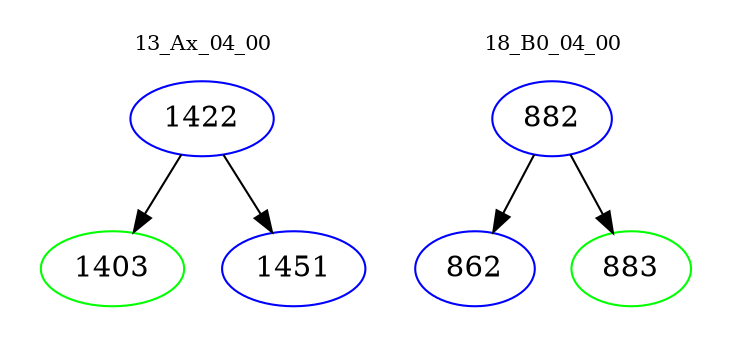 digraph{
subgraph cluster_0 {
color = white
label = "13_Ax_04_00";
fontsize=10;
T0_1422 [label="1422", color="blue"]
T0_1422 -> T0_1403 [color="black"]
T0_1403 [label="1403", color="green"]
T0_1422 -> T0_1451 [color="black"]
T0_1451 [label="1451", color="blue"]
}
subgraph cluster_1 {
color = white
label = "18_B0_04_00";
fontsize=10;
T1_882 [label="882", color="blue"]
T1_882 -> T1_862 [color="black"]
T1_862 [label="862", color="blue"]
T1_882 -> T1_883 [color="black"]
T1_883 [label="883", color="green"]
}
}
